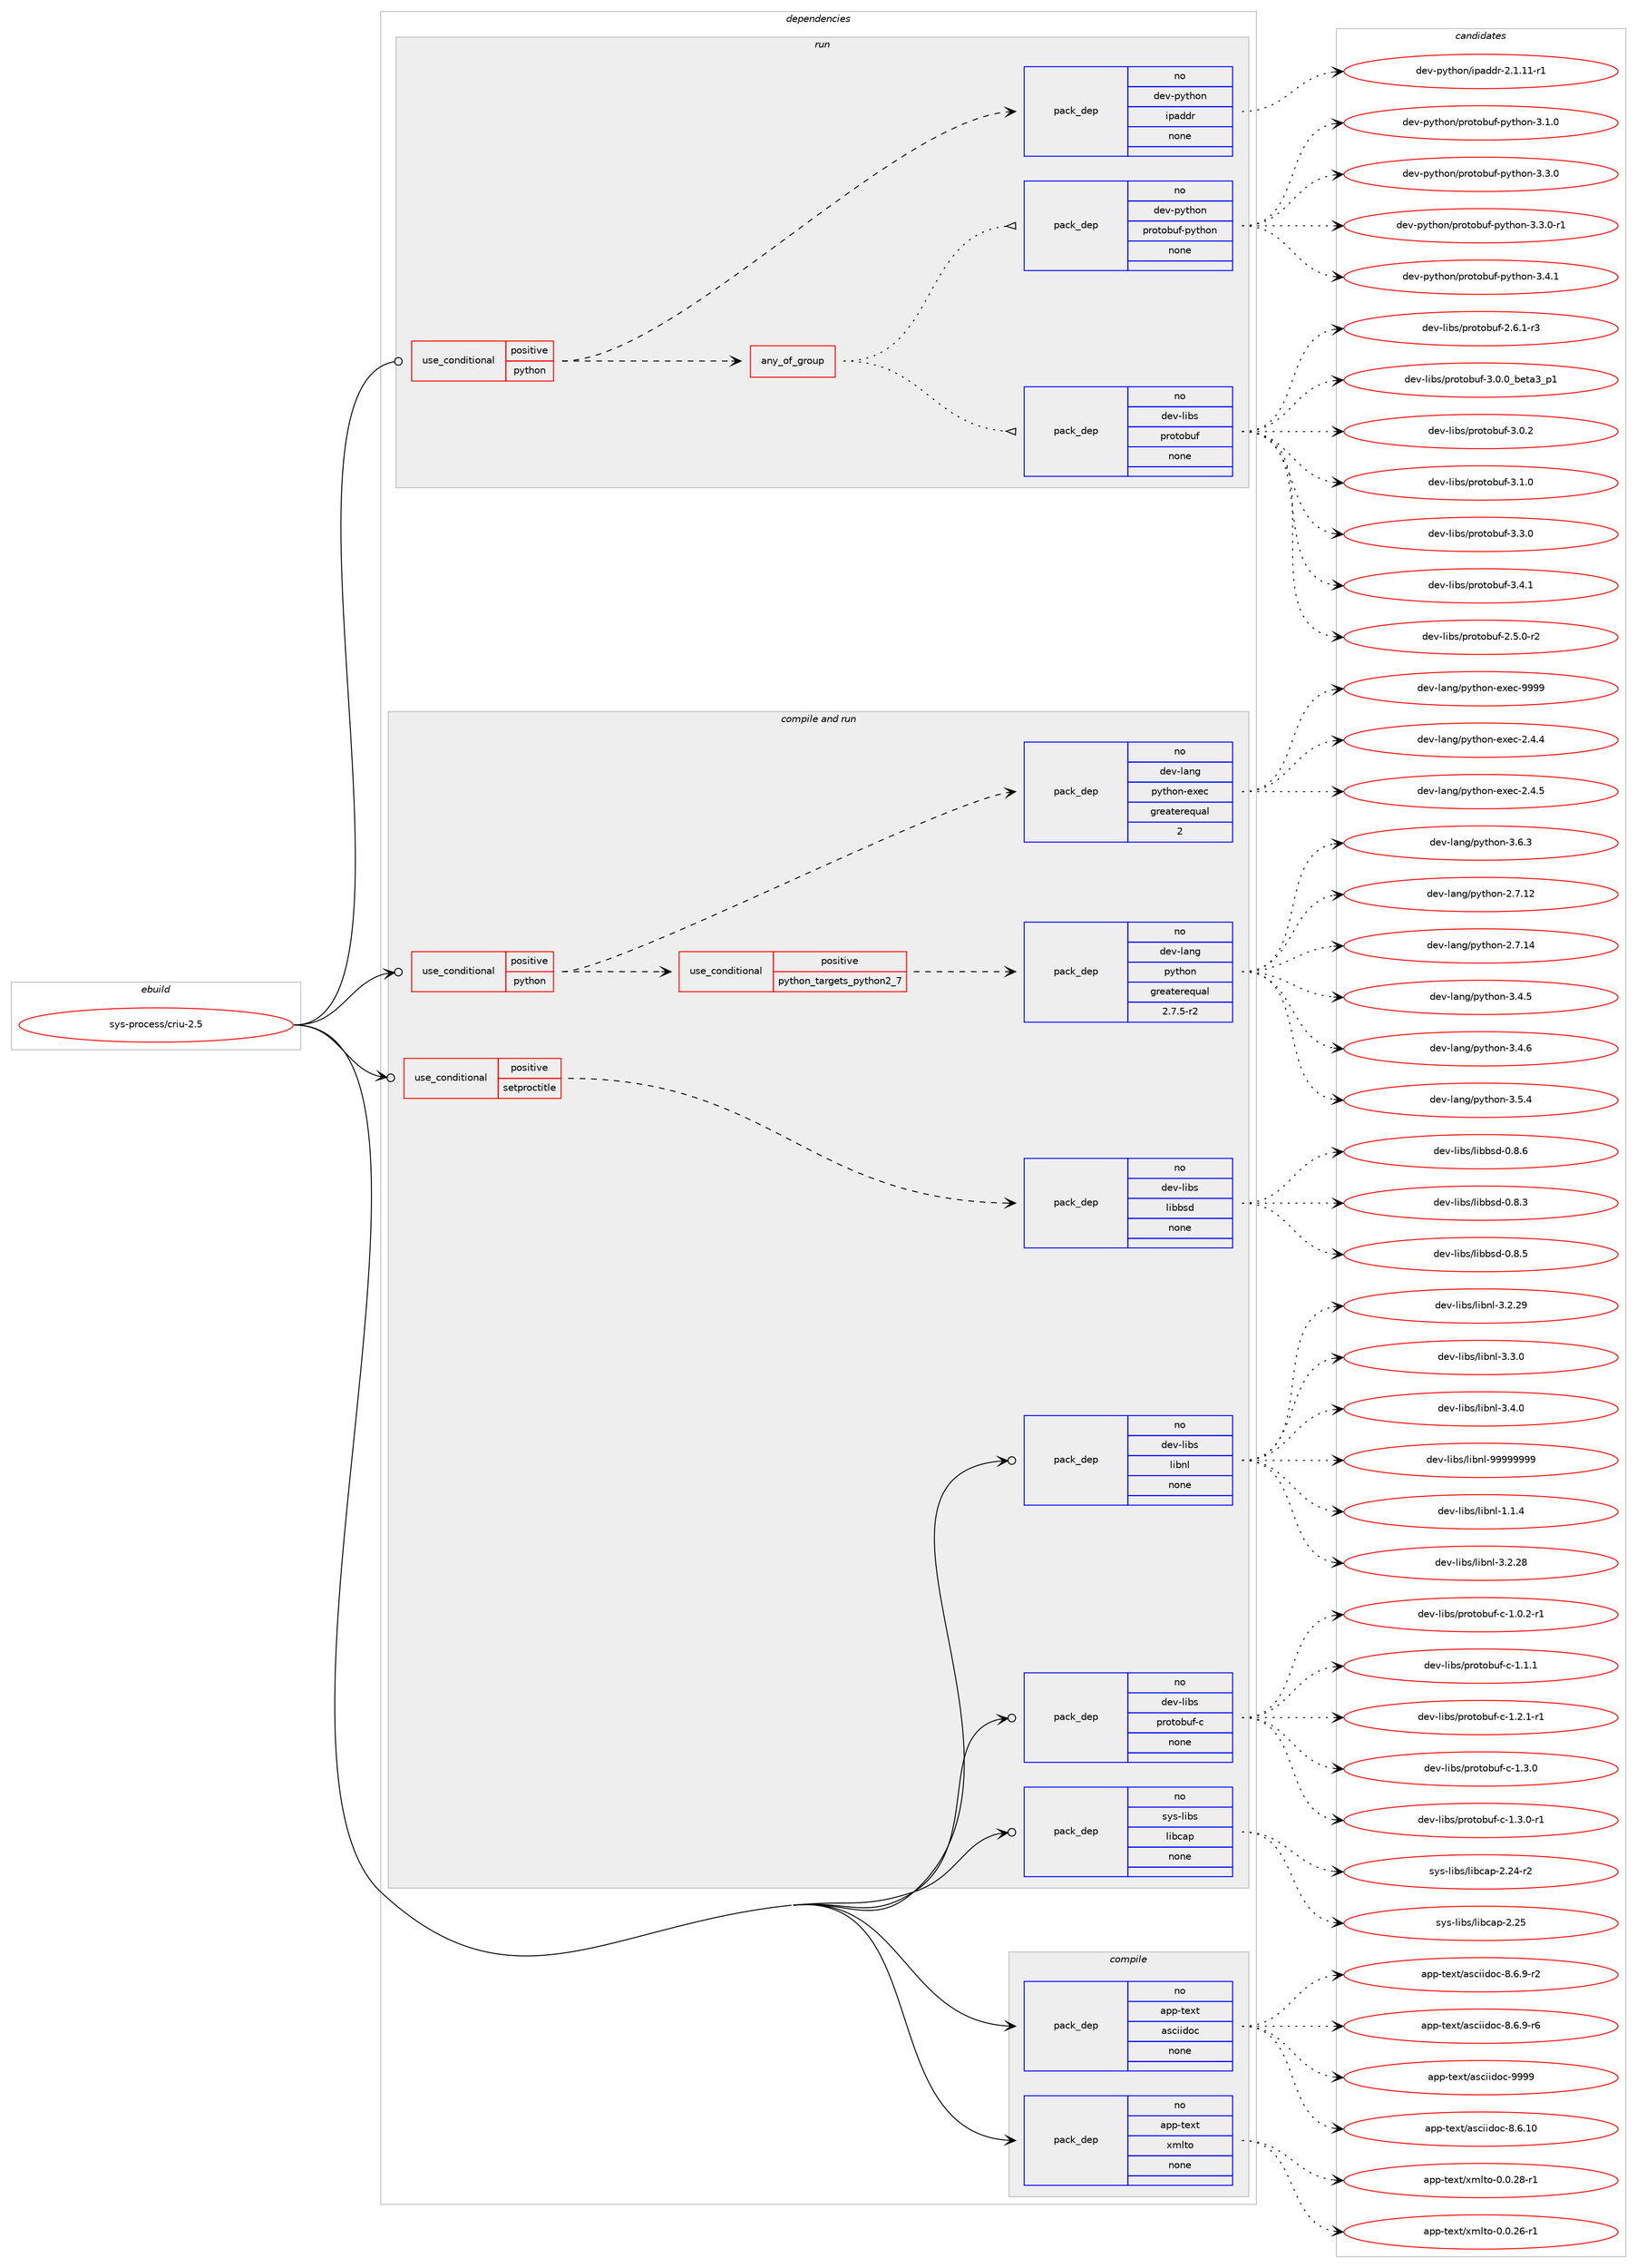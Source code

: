 digraph prolog {

# *************
# Graph options
# *************

newrank=true;
concentrate=true;
compound=true;
graph [rankdir=LR,fontname=Helvetica,fontsize=10,ranksep=1.5];#, ranksep=2.5, nodesep=0.2];
edge  [arrowhead=vee];
node  [fontname=Helvetica,fontsize=10];

# **********
# The ebuild
# **********

subgraph cluster_leftcol {
color=gray;
rank=same;
label=<<i>ebuild</i>>;
id [label="sys-process/criu-2.5", color=red, width=4, href="../sys-process/criu-2.5.svg"];
}

# ****************
# The dependencies
# ****************

subgraph cluster_midcol {
color=gray;
label=<<i>dependencies</i>>;
subgraph cluster_compile {
fillcolor="#eeeeee";
style=filled;
label=<<i>compile</i>>;
subgraph pack369125 {
dependency496668 [label=<<TABLE BORDER="0" CELLBORDER="1" CELLSPACING="0" CELLPADDING="4" WIDTH="220"><TR><TD ROWSPAN="6" CELLPADDING="30">pack_dep</TD></TR><TR><TD WIDTH="110">no</TD></TR><TR><TD>app-text</TD></TR><TR><TD>asciidoc</TD></TR><TR><TD>none</TD></TR><TR><TD></TD></TR></TABLE>>, shape=none, color=blue];
}
id:e -> dependency496668:w [weight=20,style="solid",arrowhead="vee"];
subgraph pack369126 {
dependency496669 [label=<<TABLE BORDER="0" CELLBORDER="1" CELLSPACING="0" CELLPADDING="4" WIDTH="220"><TR><TD ROWSPAN="6" CELLPADDING="30">pack_dep</TD></TR><TR><TD WIDTH="110">no</TD></TR><TR><TD>app-text</TD></TR><TR><TD>xmlto</TD></TR><TR><TD>none</TD></TR><TR><TD></TD></TR></TABLE>>, shape=none, color=blue];
}
id:e -> dependency496669:w [weight=20,style="solid",arrowhead="vee"];
}
subgraph cluster_compileandrun {
fillcolor="#eeeeee";
style=filled;
label=<<i>compile and run</i>>;
subgraph cond118720 {
dependency496670 [label=<<TABLE BORDER="0" CELLBORDER="1" CELLSPACING="0" CELLPADDING="4"><TR><TD ROWSPAN="3" CELLPADDING="10">use_conditional</TD></TR><TR><TD>positive</TD></TR><TR><TD>python</TD></TR></TABLE>>, shape=none, color=red];
subgraph cond118721 {
dependency496671 [label=<<TABLE BORDER="0" CELLBORDER="1" CELLSPACING="0" CELLPADDING="4"><TR><TD ROWSPAN="3" CELLPADDING="10">use_conditional</TD></TR><TR><TD>positive</TD></TR><TR><TD>python_targets_python2_7</TD></TR></TABLE>>, shape=none, color=red];
subgraph pack369127 {
dependency496672 [label=<<TABLE BORDER="0" CELLBORDER="1" CELLSPACING="0" CELLPADDING="4" WIDTH="220"><TR><TD ROWSPAN="6" CELLPADDING="30">pack_dep</TD></TR><TR><TD WIDTH="110">no</TD></TR><TR><TD>dev-lang</TD></TR><TR><TD>python</TD></TR><TR><TD>greaterequal</TD></TR><TR><TD>2.7.5-r2</TD></TR></TABLE>>, shape=none, color=blue];
}
dependency496671:e -> dependency496672:w [weight=20,style="dashed",arrowhead="vee"];
}
dependency496670:e -> dependency496671:w [weight=20,style="dashed",arrowhead="vee"];
subgraph pack369128 {
dependency496673 [label=<<TABLE BORDER="0" CELLBORDER="1" CELLSPACING="0" CELLPADDING="4" WIDTH="220"><TR><TD ROWSPAN="6" CELLPADDING="30">pack_dep</TD></TR><TR><TD WIDTH="110">no</TD></TR><TR><TD>dev-lang</TD></TR><TR><TD>python-exec</TD></TR><TR><TD>greaterequal</TD></TR><TR><TD>2</TD></TR></TABLE>>, shape=none, color=blue];
}
dependency496670:e -> dependency496673:w [weight=20,style="dashed",arrowhead="vee"];
}
id:e -> dependency496670:w [weight=20,style="solid",arrowhead="odotvee"];
subgraph cond118722 {
dependency496674 [label=<<TABLE BORDER="0" CELLBORDER="1" CELLSPACING="0" CELLPADDING="4"><TR><TD ROWSPAN="3" CELLPADDING="10">use_conditional</TD></TR><TR><TD>positive</TD></TR><TR><TD>setproctitle</TD></TR></TABLE>>, shape=none, color=red];
subgraph pack369129 {
dependency496675 [label=<<TABLE BORDER="0" CELLBORDER="1" CELLSPACING="0" CELLPADDING="4" WIDTH="220"><TR><TD ROWSPAN="6" CELLPADDING="30">pack_dep</TD></TR><TR><TD WIDTH="110">no</TD></TR><TR><TD>dev-libs</TD></TR><TR><TD>libbsd</TD></TR><TR><TD>none</TD></TR><TR><TD></TD></TR></TABLE>>, shape=none, color=blue];
}
dependency496674:e -> dependency496675:w [weight=20,style="dashed",arrowhead="vee"];
}
id:e -> dependency496674:w [weight=20,style="solid",arrowhead="odotvee"];
subgraph pack369130 {
dependency496676 [label=<<TABLE BORDER="0" CELLBORDER="1" CELLSPACING="0" CELLPADDING="4" WIDTH="220"><TR><TD ROWSPAN="6" CELLPADDING="30">pack_dep</TD></TR><TR><TD WIDTH="110">no</TD></TR><TR><TD>dev-libs</TD></TR><TR><TD>libnl</TD></TR><TR><TD>none</TD></TR><TR><TD></TD></TR></TABLE>>, shape=none, color=blue];
}
id:e -> dependency496676:w [weight=20,style="solid",arrowhead="odotvee"];
subgraph pack369131 {
dependency496677 [label=<<TABLE BORDER="0" CELLBORDER="1" CELLSPACING="0" CELLPADDING="4" WIDTH="220"><TR><TD ROWSPAN="6" CELLPADDING="30">pack_dep</TD></TR><TR><TD WIDTH="110">no</TD></TR><TR><TD>dev-libs</TD></TR><TR><TD>protobuf-c</TD></TR><TR><TD>none</TD></TR><TR><TD></TD></TR></TABLE>>, shape=none, color=blue];
}
id:e -> dependency496677:w [weight=20,style="solid",arrowhead="odotvee"];
subgraph pack369132 {
dependency496678 [label=<<TABLE BORDER="0" CELLBORDER="1" CELLSPACING="0" CELLPADDING="4" WIDTH="220"><TR><TD ROWSPAN="6" CELLPADDING="30">pack_dep</TD></TR><TR><TD WIDTH="110">no</TD></TR><TR><TD>sys-libs</TD></TR><TR><TD>libcap</TD></TR><TR><TD>none</TD></TR><TR><TD></TD></TR></TABLE>>, shape=none, color=blue];
}
id:e -> dependency496678:w [weight=20,style="solid",arrowhead="odotvee"];
}
subgraph cluster_run {
fillcolor="#eeeeee";
style=filled;
label=<<i>run</i>>;
subgraph cond118723 {
dependency496679 [label=<<TABLE BORDER="0" CELLBORDER="1" CELLSPACING="0" CELLPADDING="4"><TR><TD ROWSPAN="3" CELLPADDING="10">use_conditional</TD></TR><TR><TD>positive</TD></TR><TR><TD>python</TD></TR></TABLE>>, shape=none, color=red];
subgraph any8498 {
dependency496680 [label=<<TABLE BORDER="0" CELLBORDER="1" CELLSPACING="0" CELLPADDING="4"><TR><TD CELLPADDING="10">any_of_group</TD></TR></TABLE>>, shape=none, color=red];subgraph pack369133 {
dependency496681 [label=<<TABLE BORDER="0" CELLBORDER="1" CELLSPACING="0" CELLPADDING="4" WIDTH="220"><TR><TD ROWSPAN="6" CELLPADDING="30">pack_dep</TD></TR><TR><TD WIDTH="110">no</TD></TR><TR><TD>dev-python</TD></TR><TR><TD>protobuf-python</TD></TR><TR><TD>none</TD></TR><TR><TD></TD></TR></TABLE>>, shape=none, color=blue];
}
dependency496680:e -> dependency496681:w [weight=20,style="dotted",arrowhead="oinv"];
subgraph pack369134 {
dependency496682 [label=<<TABLE BORDER="0" CELLBORDER="1" CELLSPACING="0" CELLPADDING="4" WIDTH="220"><TR><TD ROWSPAN="6" CELLPADDING="30">pack_dep</TD></TR><TR><TD WIDTH="110">no</TD></TR><TR><TD>dev-libs</TD></TR><TR><TD>protobuf</TD></TR><TR><TD>none</TD></TR><TR><TD></TD></TR></TABLE>>, shape=none, color=blue];
}
dependency496680:e -> dependency496682:w [weight=20,style="dotted",arrowhead="oinv"];
}
dependency496679:e -> dependency496680:w [weight=20,style="dashed",arrowhead="vee"];
subgraph pack369135 {
dependency496683 [label=<<TABLE BORDER="0" CELLBORDER="1" CELLSPACING="0" CELLPADDING="4" WIDTH="220"><TR><TD ROWSPAN="6" CELLPADDING="30">pack_dep</TD></TR><TR><TD WIDTH="110">no</TD></TR><TR><TD>dev-python</TD></TR><TR><TD>ipaddr</TD></TR><TR><TD>none</TD></TR><TR><TD></TD></TR></TABLE>>, shape=none, color=blue];
}
dependency496679:e -> dependency496683:w [weight=20,style="dashed",arrowhead="vee"];
}
id:e -> dependency496679:w [weight=20,style="solid",arrowhead="odot"];
}
}

# **************
# The candidates
# **************

subgraph cluster_choices {
rank=same;
color=gray;
label=<<i>candidates</i>>;

subgraph choice369125 {
color=black;
nodesep=1;
choice97112112451161011201164797115991051051001119945564654464948 [label="app-text/asciidoc-8.6.10", color=red, width=4,href="../app-text/asciidoc-8.6.10.svg"];
choice9711211245116101120116479711599105105100111994556465446574511450 [label="app-text/asciidoc-8.6.9-r2", color=red, width=4,href="../app-text/asciidoc-8.6.9-r2.svg"];
choice9711211245116101120116479711599105105100111994556465446574511454 [label="app-text/asciidoc-8.6.9-r6", color=red, width=4,href="../app-text/asciidoc-8.6.9-r6.svg"];
choice9711211245116101120116479711599105105100111994557575757 [label="app-text/asciidoc-9999", color=red, width=4,href="../app-text/asciidoc-9999.svg"];
dependency496668:e -> choice97112112451161011201164797115991051051001119945564654464948:w [style=dotted,weight="100"];
dependency496668:e -> choice9711211245116101120116479711599105105100111994556465446574511450:w [style=dotted,weight="100"];
dependency496668:e -> choice9711211245116101120116479711599105105100111994556465446574511454:w [style=dotted,weight="100"];
dependency496668:e -> choice9711211245116101120116479711599105105100111994557575757:w [style=dotted,weight="100"];
}
subgraph choice369126 {
color=black;
nodesep=1;
choice971121124511610112011647120109108116111454846484650544511449 [label="app-text/xmlto-0.0.26-r1", color=red, width=4,href="../app-text/xmlto-0.0.26-r1.svg"];
choice971121124511610112011647120109108116111454846484650564511449 [label="app-text/xmlto-0.0.28-r1", color=red, width=4,href="../app-text/xmlto-0.0.28-r1.svg"];
dependency496669:e -> choice971121124511610112011647120109108116111454846484650544511449:w [style=dotted,weight="100"];
dependency496669:e -> choice971121124511610112011647120109108116111454846484650564511449:w [style=dotted,weight="100"];
}
subgraph choice369127 {
color=black;
nodesep=1;
choice10010111845108971101034711212111610411111045504655464950 [label="dev-lang/python-2.7.12", color=red, width=4,href="../dev-lang/python-2.7.12.svg"];
choice10010111845108971101034711212111610411111045504655464952 [label="dev-lang/python-2.7.14", color=red, width=4,href="../dev-lang/python-2.7.14.svg"];
choice100101118451089711010347112121116104111110455146524653 [label="dev-lang/python-3.4.5", color=red, width=4,href="../dev-lang/python-3.4.5.svg"];
choice100101118451089711010347112121116104111110455146524654 [label="dev-lang/python-3.4.6", color=red, width=4,href="../dev-lang/python-3.4.6.svg"];
choice100101118451089711010347112121116104111110455146534652 [label="dev-lang/python-3.5.4", color=red, width=4,href="../dev-lang/python-3.5.4.svg"];
choice100101118451089711010347112121116104111110455146544651 [label="dev-lang/python-3.6.3", color=red, width=4,href="../dev-lang/python-3.6.3.svg"];
dependency496672:e -> choice10010111845108971101034711212111610411111045504655464950:w [style=dotted,weight="100"];
dependency496672:e -> choice10010111845108971101034711212111610411111045504655464952:w [style=dotted,weight="100"];
dependency496672:e -> choice100101118451089711010347112121116104111110455146524653:w [style=dotted,weight="100"];
dependency496672:e -> choice100101118451089711010347112121116104111110455146524654:w [style=dotted,weight="100"];
dependency496672:e -> choice100101118451089711010347112121116104111110455146534652:w [style=dotted,weight="100"];
dependency496672:e -> choice100101118451089711010347112121116104111110455146544651:w [style=dotted,weight="100"];
}
subgraph choice369128 {
color=black;
nodesep=1;
choice1001011184510897110103471121211161041111104510112010199455046524652 [label="dev-lang/python-exec-2.4.4", color=red, width=4,href="../dev-lang/python-exec-2.4.4.svg"];
choice1001011184510897110103471121211161041111104510112010199455046524653 [label="dev-lang/python-exec-2.4.5", color=red, width=4,href="../dev-lang/python-exec-2.4.5.svg"];
choice10010111845108971101034711212111610411111045101120101994557575757 [label="dev-lang/python-exec-9999", color=red, width=4,href="../dev-lang/python-exec-9999.svg"];
dependency496673:e -> choice1001011184510897110103471121211161041111104510112010199455046524652:w [style=dotted,weight="100"];
dependency496673:e -> choice1001011184510897110103471121211161041111104510112010199455046524653:w [style=dotted,weight="100"];
dependency496673:e -> choice10010111845108971101034711212111610411111045101120101994557575757:w [style=dotted,weight="100"];
}
subgraph choice369129 {
color=black;
nodesep=1;
choice1001011184510810598115471081059898115100454846564651 [label="dev-libs/libbsd-0.8.3", color=red, width=4,href="../dev-libs/libbsd-0.8.3.svg"];
choice1001011184510810598115471081059898115100454846564653 [label="dev-libs/libbsd-0.8.5", color=red, width=4,href="../dev-libs/libbsd-0.8.5.svg"];
choice1001011184510810598115471081059898115100454846564654 [label="dev-libs/libbsd-0.8.6", color=red, width=4,href="../dev-libs/libbsd-0.8.6.svg"];
dependency496675:e -> choice1001011184510810598115471081059898115100454846564651:w [style=dotted,weight="100"];
dependency496675:e -> choice1001011184510810598115471081059898115100454846564653:w [style=dotted,weight="100"];
dependency496675:e -> choice1001011184510810598115471081059898115100454846564654:w [style=dotted,weight="100"];
}
subgraph choice369130 {
color=black;
nodesep=1;
choice10010111845108105981154710810598110108454946494652 [label="dev-libs/libnl-1.1.4", color=red, width=4,href="../dev-libs/libnl-1.1.4.svg"];
choice1001011184510810598115471081059811010845514650465056 [label="dev-libs/libnl-3.2.28", color=red, width=4,href="../dev-libs/libnl-3.2.28.svg"];
choice1001011184510810598115471081059811010845514650465057 [label="dev-libs/libnl-3.2.29", color=red, width=4,href="../dev-libs/libnl-3.2.29.svg"];
choice10010111845108105981154710810598110108455146514648 [label="dev-libs/libnl-3.3.0", color=red, width=4,href="../dev-libs/libnl-3.3.0.svg"];
choice10010111845108105981154710810598110108455146524648 [label="dev-libs/libnl-3.4.0", color=red, width=4,href="../dev-libs/libnl-3.4.0.svg"];
choice10010111845108105981154710810598110108455757575757575757 [label="dev-libs/libnl-99999999", color=red, width=4,href="../dev-libs/libnl-99999999.svg"];
dependency496676:e -> choice10010111845108105981154710810598110108454946494652:w [style=dotted,weight="100"];
dependency496676:e -> choice1001011184510810598115471081059811010845514650465056:w [style=dotted,weight="100"];
dependency496676:e -> choice1001011184510810598115471081059811010845514650465057:w [style=dotted,weight="100"];
dependency496676:e -> choice10010111845108105981154710810598110108455146514648:w [style=dotted,weight="100"];
dependency496676:e -> choice10010111845108105981154710810598110108455146524648:w [style=dotted,weight="100"];
dependency496676:e -> choice10010111845108105981154710810598110108455757575757575757:w [style=dotted,weight="100"];
}
subgraph choice369131 {
color=black;
nodesep=1;
choice1001011184510810598115471121141111161119811710245994549464846504511449 [label="dev-libs/protobuf-c-1.0.2-r1", color=red, width=4,href="../dev-libs/protobuf-c-1.0.2-r1.svg"];
choice100101118451081059811547112114111116111981171024599454946494649 [label="dev-libs/protobuf-c-1.1.1", color=red, width=4,href="../dev-libs/protobuf-c-1.1.1.svg"];
choice1001011184510810598115471121141111161119811710245994549465046494511449 [label="dev-libs/protobuf-c-1.2.1-r1", color=red, width=4,href="../dev-libs/protobuf-c-1.2.1-r1.svg"];
choice100101118451081059811547112114111116111981171024599454946514648 [label="dev-libs/protobuf-c-1.3.0", color=red, width=4,href="../dev-libs/protobuf-c-1.3.0.svg"];
choice1001011184510810598115471121141111161119811710245994549465146484511449 [label="dev-libs/protobuf-c-1.3.0-r1", color=red, width=4,href="../dev-libs/protobuf-c-1.3.0-r1.svg"];
dependency496677:e -> choice1001011184510810598115471121141111161119811710245994549464846504511449:w [style=dotted,weight="100"];
dependency496677:e -> choice100101118451081059811547112114111116111981171024599454946494649:w [style=dotted,weight="100"];
dependency496677:e -> choice1001011184510810598115471121141111161119811710245994549465046494511449:w [style=dotted,weight="100"];
dependency496677:e -> choice100101118451081059811547112114111116111981171024599454946514648:w [style=dotted,weight="100"];
dependency496677:e -> choice1001011184510810598115471121141111161119811710245994549465146484511449:w [style=dotted,weight="100"];
}
subgraph choice369132 {
color=black;
nodesep=1;
choice11512111545108105981154710810598999711245504650524511450 [label="sys-libs/libcap-2.24-r2", color=red, width=4,href="../sys-libs/libcap-2.24-r2.svg"];
choice1151211154510810598115471081059899971124550465053 [label="sys-libs/libcap-2.25", color=red, width=4,href="../sys-libs/libcap-2.25.svg"];
dependency496678:e -> choice11512111545108105981154710810598999711245504650524511450:w [style=dotted,weight="100"];
dependency496678:e -> choice1151211154510810598115471081059899971124550465053:w [style=dotted,weight="100"];
}
subgraph choice369133 {
color=black;
nodesep=1;
choice10010111845112121116104111110471121141111161119811710245112121116104111110455146494648 [label="dev-python/protobuf-python-3.1.0", color=red, width=4,href="../dev-python/protobuf-python-3.1.0.svg"];
choice10010111845112121116104111110471121141111161119811710245112121116104111110455146514648 [label="dev-python/protobuf-python-3.3.0", color=red, width=4,href="../dev-python/protobuf-python-3.3.0.svg"];
choice100101118451121211161041111104711211411111611198117102451121211161041111104551465146484511449 [label="dev-python/protobuf-python-3.3.0-r1", color=red, width=4,href="../dev-python/protobuf-python-3.3.0-r1.svg"];
choice10010111845112121116104111110471121141111161119811710245112121116104111110455146524649 [label="dev-python/protobuf-python-3.4.1", color=red, width=4,href="../dev-python/protobuf-python-3.4.1.svg"];
dependency496681:e -> choice10010111845112121116104111110471121141111161119811710245112121116104111110455146494648:w [style=dotted,weight="100"];
dependency496681:e -> choice10010111845112121116104111110471121141111161119811710245112121116104111110455146514648:w [style=dotted,weight="100"];
dependency496681:e -> choice100101118451121211161041111104711211411111611198117102451121211161041111104551465146484511449:w [style=dotted,weight="100"];
dependency496681:e -> choice10010111845112121116104111110471121141111161119811710245112121116104111110455146524649:w [style=dotted,weight="100"];
}
subgraph choice369134 {
color=black;
nodesep=1;
choice100101118451081059811547112114111116111981171024550465346484511450 [label="dev-libs/protobuf-2.5.0-r2", color=red, width=4,href="../dev-libs/protobuf-2.5.0-r2.svg"];
choice100101118451081059811547112114111116111981171024550465446494511451 [label="dev-libs/protobuf-2.6.1-r3", color=red, width=4,href="../dev-libs/protobuf-2.6.1-r3.svg"];
choice10010111845108105981154711211411111611198117102455146484648959810111697519511249 [label="dev-libs/protobuf-3.0.0_beta3_p1", color=red, width=4,href="../dev-libs/protobuf-3.0.0_beta3_p1.svg"];
choice10010111845108105981154711211411111611198117102455146484650 [label="dev-libs/protobuf-3.0.2", color=red, width=4,href="../dev-libs/protobuf-3.0.2.svg"];
choice10010111845108105981154711211411111611198117102455146494648 [label="dev-libs/protobuf-3.1.0", color=red, width=4,href="../dev-libs/protobuf-3.1.0.svg"];
choice10010111845108105981154711211411111611198117102455146514648 [label="dev-libs/protobuf-3.3.0", color=red, width=4,href="../dev-libs/protobuf-3.3.0.svg"];
choice10010111845108105981154711211411111611198117102455146524649 [label="dev-libs/protobuf-3.4.1", color=red, width=4,href="../dev-libs/protobuf-3.4.1.svg"];
dependency496682:e -> choice100101118451081059811547112114111116111981171024550465346484511450:w [style=dotted,weight="100"];
dependency496682:e -> choice100101118451081059811547112114111116111981171024550465446494511451:w [style=dotted,weight="100"];
dependency496682:e -> choice10010111845108105981154711211411111611198117102455146484648959810111697519511249:w [style=dotted,weight="100"];
dependency496682:e -> choice10010111845108105981154711211411111611198117102455146484650:w [style=dotted,weight="100"];
dependency496682:e -> choice10010111845108105981154711211411111611198117102455146494648:w [style=dotted,weight="100"];
dependency496682:e -> choice10010111845108105981154711211411111611198117102455146514648:w [style=dotted,weight="100"];
dependency496682:e -> choice10010111845108105981154711211411111611198117102455146524649:w [style=dotted,weight="100"];
}
subgraph choice369135 {
color=black;
nodesep=1;
choice100101118451121211161041111104710511297100100114455046494649494511449 [label="dev-python/ipaddr-2.1.11-r1", color=red, width=4,href="../dev-python/ipaddr-2.1.11-r1.svg"];
dependency496683:e -> choice100101118451121211161041111104710511297100100114455046494649494511449:w [style=dotted,weight="100"];
}
}

}
